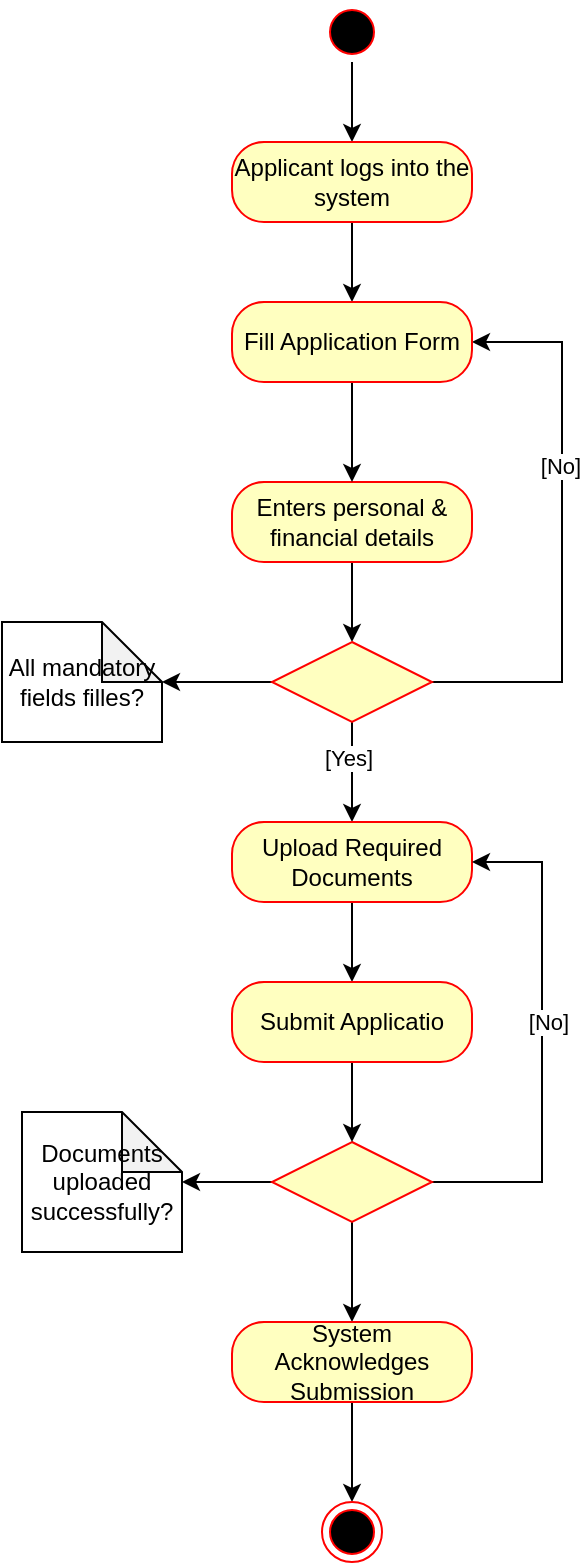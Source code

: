 <mxfile version="22.1.15" type="github">
  <diagram name="Page-1" id="zUbA448tCRxEsV0Uo1w4">
    <mxGraphModel dx="1050" dy="1657" grid="1" gridSize="10" guides="1" tooltips="1" connect="1" arrows="1" fold="1" page="1" pageScale="1" pageWidth="850" pageHeight="1100" math="0" shadow="0">
      <root>
        <mxCell id="0" />
        <mxCell id="1" parent="0" />
        <mxCell id="FnI7pB0j_b9i04IIZDCo-9" style="edgeStyle=orthogonalEdgeStyle;rounded=0;orthogonalLoop=1;jettySize=auto;html=1;exitX=0.5;exitY=1;exitDx=0;exitDy=0;" edge="1" parent="1" source="FnI7pB0j_b9i04IIZDCo-5" target="FnI7pB0j_b9i04IIZDCo-7">
          <mxGeometry relative="1" as="geometry" />
        </mxCell>
        <mxCell id="FnI7pB0j_b9i04IIZDCo-5" value="" style="ellipse;html=1;shape=startState;fillColor=#000000;strokeColor=#ff0000;" vertex="1" parent="1">
          <mxGeometry x="390" y="-80" width="30" height="30" as="geometry" />
        </mxCell>
        <mxCell id="FnI7pB0j_b9i04IIZDCo-70" value="" style="edgeStyle=orthogonalEdgeStyle;rounded=0;orthogonalLoop=1;jettySize=auto;html=1;" edge="1" parent="1" source="FnI7pB0j_b9i04IIZDCo-7" target="FnI7pB0j_b9i04IIZDCo-68">
          <mxGeometry relative="1" as="geometry" />
        </mxCell>
        <mxCell id="FnI7pB0j_b9i04IIZDCo-7" value="Applicant logs into the system" style="rounded=1;whiteSpace=wrap;html=1;arcSize=40;fontColor=#000000;fillColor=#ffffc0;strokeColor=#ff0000;" vertex="1" parent="1">
          <mxGeometry x="345" y="-10" width="120" height="40" as="geometry" />
        </mxCell>
        <mxCell id="FnI7pB0j_b9i04IIZDCo-27" value="" style="edgeStyle=orthogonalEdgeStyle;rounded=0;orthogonalLoop=1;jettySize=auto;html=1;" edge="1" parent="1" source="FnI7pB0j_b9i04IIZDCo-10" target="FnI7pB0j_b9i04IIZDCo-16">
          <mxGeometry relative="1" as="geometry" />
        </mxCell>
        <mxCell id="FnI7pB0j_b9i04IIZDCo-10" value="Enters personal &amp;amp; financial details" style="rounded=1;whiteSpace=wrap;html=1;arcSize=40;fontColor=#000000;fillColor=#ffffc0;strokeColor=#ff0000;" vertex="1" parent="1">
          <mxGeometry x="345" y="160" width="120" height="40" as="geometry" />
        </mxCell>
        <mxCell id="FnI7pB0j_b9i04IIZDCo-29" value="" style="edgeStyle=orthogonalEdgeStyle;rounded=0;orthogonalLoop=1;jettySize=auto;html=1;" edge="1" parent="1" source="FnI7pB0j_b9i04IIZDCo-16" target="FnI7pB0j_b9i04IIZDCo-24">
          <mxGeometry relative="1" as="geometry" />
        </mxCell>
        <mxCell id="FnI7pB0j_b9i04IIZDCo-49" value="[Yes]" style="edgeLabel;html=1;align=center;verticalAlign=middle;resizable=0;points=[];" vertex="1" connectable="0" parent="FnI7pB0j_b9i04IIZDCo-29">
          <mxGeometry x="-0.296" y="-2" relative="1" as="geometry">
            <mxPoint as="offset" />
          </mxGeometry>
        </mxCell>
        <mxCell id="FnI7pB0j_b9i04IIZDCo-60" value="" style="edgeStyle=orthogonalEdgeStyle;rounded=0;orthogonalLoop=1;jettySize=auto;html=1;" edge="1" parent="1" source="FnI7pB0j_b9i04IIZDCo-16" target="FnI7pB0j_b9i04IIZDCo-31">
          <mxGeometry relative="1" as="geometry" />
        </mxCell>
        <mxCell id="FnI7pB0j_b9i04IIZDCo-74" style="edgeStyle=orthogonalEdgeStyle;rounded=0;orthogonalLoop=1;jettySize=auto;html=1;exitX=1;exitY=0.5;exitDx=0;exitDy=0;entryX=1;entryY=0.5;entryDx=0;entryDy=0;" edge="1" parent="1" source="FnI7pB0j_b9i04IIZDCo-16" target="FnI7pB0j_b9i04IIZDCo-68">
          <mxGeometry relative="1" as="geometry">
            <Array as="points">
              <mxPoint x="510" y="260" />
              <mxPoint x="510" y="90" />
            </Array>
          </mxGeometry>
        </mxCell>
        <mxCell id="FnI7pB0j_b9i04IIZDCo-75" value="[No]" style="edgeLabel;html=1;align=center;verticalAlign=middle;resizable=0;points=[];" vertex="1" connectable="0" parent="FnI7pB0j_b9i04IIZDCo-74">
          <mxGeometry x="0.234" y="1" relative="1" as="geometry">
            <mxPoint as="offset" />
          </mxGeometry>
        </mxCell>
        <mxCell id="FnI7pB0j_b9i04IIZDCo-16" value="" style="rhombus;whiteSpace=wrap;html=1;fontColor=#000000;fillColor=#ffffc0;strokeColor=#ff0000;" vertex="1" parent="1">
          <mxGeometry x="365" y="240" width="80" height="40" as="geometry" />
        </mxCell>
        <mxCell id="FnI7pB0j_b9i04IIZDCo-78" value="" style="edgeStyle=orthogonalEdgeStyle;rounded=0;orthogonalLoop=1;jettySize=auto;html=1;" edge="1" parent="1" source="FnI7pB0j_b9i04IIZDCo-24" target="FnI7pB0j_b9i04IIZDCo-76">
          <mxGeometry relative="1" as="geometry" />
        </mxCell>
        <mxCell id="FnI7pB0j_b9i04IIZDCo-24" value="Upload Required Documents" style="rounded=1;whiteSpace=wrap;html=1;arcSize=40;fontColor=#000000;fillColor=#ffffc0;strokeColor=#ff0000;" vertex="1" parent="1">
          <mxGeometry x="345" y="330" width="120" height="40" as="geometry" />
        </mxCell>
        <mxCell id="FnI7pB0j_b9i04IIZDCo-31" value="All mandatory fields filles?" style="shape=note;whiteSpace=wrap;html=1;backgroundOutline=1;darkOpacity=0.05;" vertex="1" parent="1">
          <mxGeometry x="230" y="230" width="80" height="60" as="geometry" />
        </mxCell>
        <mxCell id="FnI7pB0j_b9i04IIZDCo-56" style="edgeStyle=orthogonalEdgeStyle;rounded=0;orthogonalLoop=1;jettySize=auto;html=1;exitX=1;exitY=0.5;exitDx=0;exitDy=0;entryX=1;entryY=0.5;entryDx=0;entryDy=0;" edge="1" parent="1" source="FnI7pB0j_b9i04IIZDCo-50" target="FnI7pB0j_b9i04IIZDCo-24">
          <mxGeometry relative="1" as="geometry">
            <Array as="points">
              <mxPoint x="500" y="510" />
              <mxPoint x="500" y="350" />
            </Array>
          </mxGeometry>
        </mxCell>
        <mxCell id="FnI7pB0j_b9i04IIZDCo-61" value="[No]" style="edgeLabel;html=1;align=center;verticalAlign=middle;resizable=0;points=[];" vertex="1" connectable="0" parent="FnI7pB0j_b9i04IIZDCo-56">
          <mxGeometry x="0.08" y="-3" relative="1" as="geometry">
            <mxPoint as="offset" />
          </mxGeometry>
        </mxCell>
        <mxCell id="FnI7pB0j_b9i04IIZDCo-65" value="" style="edgeStyle=orthogonalEdgeStyle;rounded=0;orthogonalLoop=1;jettySize=auto;html=1;" edge="1" parent="1" source="FnI7pB0j_b9i04IIZDCo-50" target="FnI7pB0j_b9i04IIZDCo-62">
          <mxGeometry relative="1" as="geometry" />
        </mxCell>
        <mxCell id="FnI7pB0j_b9i04IIZDCo-66" value="" style="edgeStyle=orthogonalEdgeStyle;rounded=0;orthogonalLoop=1;jettySize=auto;html=1;" edge="1" parent="1" source="FnI7pB0j_b9i04IIZDCo-50" target="FnI7pB0j_b9i04IIZDCo-64">
          <mxGeometry relative="1" as="geometry" />
        </mxCell>
        <mxCell id="FnI7pB0j_b9i04IIZDCo-50" value="" style="rhombus;whiteSpace=wrap;html=1;fontColor=#000000;fillColor=#ffffc0;strokeColor=#ff0000;" vertex="1" parent="1">
          <mxGeometry x="365" y="490" width="80" height="40" as="geometry" />
        </mxCell>
        <mxCell id="FnI7pB0j_b9i04IIZDCo-81" value="" style="edgeStyle=orthogonalEdgeStyle;rounded=0;orthogonalLoop=1;jettySize=auto;html=1;" edge="1" parent="1" source="FnI7pB0j_b9i04IIZDCo-62" target="FnI7pB0j_b9i04IIZDCo-80">
          <mxGeometry relative="1" as="geometry" />
        </mxCell>
        <mxCell id="FnI7pB0j_b9i04IIZDCo-62" value="System Acknowledges Submission" style="rounded=1;whiteSpace=wrap;html=1;arcSize=40;fontColor=#000000;fillColor=#ffffc0;strokeColor=#ff0000;" vertex="1" parent="1">
          <mxGeometry x="345" y="580" width="120" height="40" as="geometry" />
        </mxCell>
        <mxCell id="FnI7pB0j_b9i04IIZDCo-64" value="Documents uploaded successfully?" style="shape=note;whiteSpace=wrap;html=1;backgroundOutline=1;darkOpacity=0.05;" vertex="1" parent="1">
          <mxGeometry x="240" y="475" width="80" height="70" as="geometry" />
        </mxCell>
        <mxCell id="FnI7pB0j_b9i04IIZDCo-71" value="" style="edgeStyle=orthogonalEdgeStyle;rounded=0;orthogonalLoop=1;jettySize=auto;html=1;" edge="1" parent="1" source="FnI7pB0j_b9i04IIZDCo-68" target="FnI7pB0j_b9i04IIZDCo-10">
          <mxGeometry relative="1" as="geometry" />
        </mxCell>
        <mxCell id="FnI7pB0j_b9i04IIZDCo-68" value="Fill Application Form" style="rounded=1;whiteSpace=wrap;html=1;arcSize=40;fontColor=#000000;fillColor=#ffffc0;strokeColor=#ff0000;" vertex="1" parent="1">
          <mxGeometry x="345" y="70" width="120" height="40" as="geometry" />
        </mxCell>
        <mxCell id="FnI7pB0j_b9i04IIZDCo-79" value="" style="edgeStyle=orthogonalEdgeStyle;rounded=0;orthogonalLoop=1;jettySize=auto;html=1;" edge="1" parent="1" source="FnI7pB0j_b9i04IIZDCo-76" target="FnI7pB0j_b9i04IIZDCo-50">
          <mxGeometry relative="1" as="geometry" />
        </mxCell>
        <mxCell id="FnI7pB0j_b9i04IIZDCo-76" value="Submit Applicatio" style="rounded=1;whiteSpace=wrap;html=1;arcSize=40;fontColor=#000000;fillColor=#ffffc0;strokeColor=#ff0000;" vertex="1" parent="1">
          <mxGeometry x="345" y="410" width="120" height="40" as="geometry" />
        </mxCell>
        <mxCell id="FnI7pB0j_b9i04IIZDCo-80" value="" style="ellipse;html=1;shape=endState;fillColor=#000000;strokeColor=#ff0000;" vertex="1" parent="1">
          <mxGeometry x="390" y="670" width="30" height="30" as="geometry" />
        </mxCell>
      </root>
    </mxGraphModel>
  </diagram>
</mxfile>
